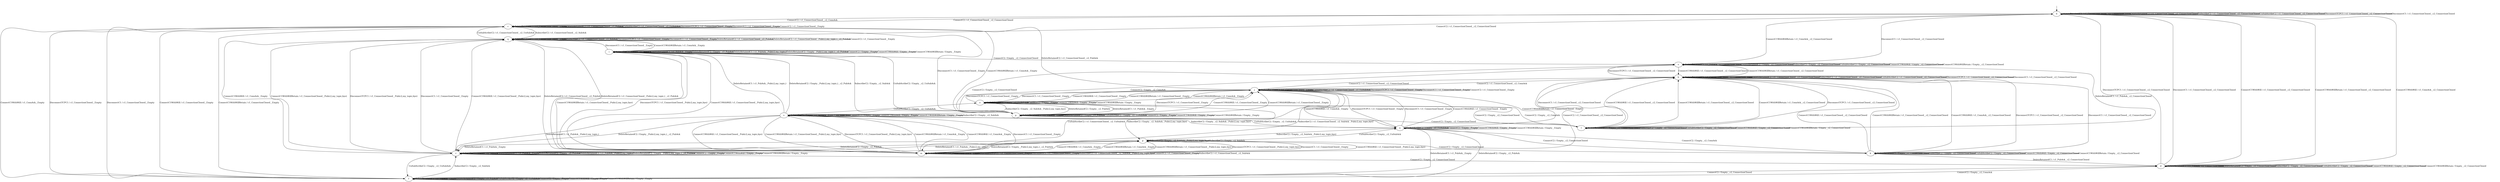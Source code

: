 digraph "" {
	node [label="\N"];
	__start0	[feature=True,
		label="",
		shape=none];
	b	[feature=True];
	__start0 -> b	[key=0];
	b -> b	[key=0,
		feature="ActiveMQ|emqtt|hbmqtt|mosquitto|VerneMQ",
		label="DeleteRetainedC1 / c1_ConnectionClosed__c2_ConnectionClosed"];
	b -> b	[key=1,
		feature="ActiveMQ|emqtt|hbmqtt|mosquitto|VerneMQ",
		label="DeleteRetainedC2 / c1_ConnectionClosed__c2_ConnectionClosed"];
	b -> b	[key=2,
		feature="ActiveMQ|emqtt|hbmqtt|mosquitto|VerneMQ",
		label="SubscribeC2 / c1_ConnectionClosed__c2_ConnectionClosed"];
	b -> b	[key=3,
		feature="ActiveMQ|emqtt|hbmqtt|mosquitto|VerneMQ",
		label="UnSubScribeC2 / c1_ConnectionClosed__c2_ConnectionClosed"];
	b -> b	[key=4,
		feature="ActiveMQ|emqtt|hbmqtt|mosquitto|VerneMQ",
		label="DisconnectTCPC1 / c1_ConnectionClosed__c2_ConnectionClosed"];
	b -> b	[key=5,
		feature="ActiveMQ|emqtt|hbmqtt|mosquitto|VerneMQ",
		label="DisconnectC1 / c1_ConnectionClosed__c2_ConnectionClosed"];
	c	[feature="ActiveMQ|emqtt|hbmqtt|mosquitto|VerneMQ"];
	b -> c	[key=0,
		feature="ActiveMQ|emqtt|hbmqtt|mosquitto|VerneMQ",
		label="ConnectC2 / c1_ConnectionClosed__c2_ConnAck"];
	d	[feature="ActiveMQ|emqtt|hbmqtt|mosquitto|VerneMQ"];
	b -> d	[key=0,
		feature="ActiveMQ|emqtt|hbmqtt|mosquitto|VerneMQ",
		label="ConnectC1WithWill / c1_ConnAck__c2_ConnectionClosed"];
	e	[feature="ActiveMQ|emqtt|hbmqtt|mosquitto|VerneMQ"];
	b -> e	[key=0,
		feature="ActiveMQ|emqtt|hbmqtt|mosquitto|VerneMQ",
		label="ConnectC1WithWillRetain / c1_ConnAck__c2_ConnectionClosed"];
	c -> b	[key=0,
		feature="ActiveMQ|emqtt|mosquitto|VerneMQ",
		label="ConnectC2 / c1_ConnectionClosed__c2_ConnectionClosed"];
	c -> c	[key=0,
		feature="ActiveMQ|emqtt|hbmqtt|mosquitto|VerneMQ",
		label="DeleteRetainedC1 / c1_ConnectionClosed__Empty"];
	c -> c	[key=1,
		feature="ActiveMQ|emqtt|hbmqtt|mosquitto|VerneMQ",
		label="DeleteRetainedC2 / c1_ConnectionClosed__c2_PubAck"];
	c -> c	[key=2,
		feature="ActiveMQ|emqtt|hbmqtt|mosquitto|VerneMQ",
		label="UnSubScribeC2 / c1_ConnectionClosed__c2_UnSubAck"];
	c -> c	[key=3,
		feature="ActiveMQ|emqtt|hbmqtt|mosquitto|VerneMQ",
		label="DisconnectTCPC1 / c1_ConnectionClosed__Empty"];
	c -> c	[key=4,
		feature="ActiveMQ|emqtt|hbmqtt|mosquitto|VerneMQ",
		label="DisconnectC1 / c1_ConnectionClosed__Empty"];
	c -> c	[key=5,
		feature=hbmqtt,
		label="ConnectC2 / c1_ConnectionClosed__Empty"];
	f	[feature="ActiveMQ|emqtt|hbmqtt|mosquitto|VerneMQ"];
	c -> f	[key=0,
		feature="ActiveMQ|emqtt|hbmqtt|mosquitto|VerneMQ",
		label="ConnectC1WithWill / c1_ConnAck__Empty"];
	g	[feature="ActiveMQ|emqtt|hbmqtt|mosquitto|VerneMQ"];
	c -> g	[key=0,
		feature="ActiveMQ|emqtt|hbmqtt|mosquitto|VerneMQ",
		label="ConnectC1WithWillRetain / c1_ConnAck__Empty"];
	q	[feature="ActiveMQ|emqtt|hbmqtt|mosquitto|VerneMQ"];
	c -> q	[key=0,
		feature="ActiveMQ|emqtt|hbmqtt|mosquitto|VerneMQ",
		label="SubscribeC2 / c1_ConnectionClosed__c2_SubAck"];
	d -> b	[key=0,
		feature="ActiveMQ|emqtt|hbmqtt|mosquitto|VerneMQ",
		label="DisconnectTCPC1 / c1_ConnectionClosed__c2_ConnectionClosed"];
	d -> b	[key=1,
		feature="ActiveMQ|emqtt|hbmqtt|mosquitto|VerneMQ",
		label="DisconnectC1 / c1_ConnectionClosed__c2_ConnectionClosed"];
	d -> b	[key=2,
		feature="ActiveMQ|emqtt|mosquitto|VerneMQ",
		label="ConnectC1WithWill / c1_ConnectionClosed__c2_ConnectionClosed"];
	d -> b	[key=3,
		feature="ActiveMQ|emqtt|mosquitto|VerneMQ",
		label="ConnectC1WithWillRetain / c1_ConnectionClosed__c2_ConnectionClosed"];
	d -> d	[key=0,
		feature="ActiveMQ|emqtt|hbmqtt|mosquitto|VerneMQ",
		label="DeleteRetainedC1 / c1_PubAck__c2_ConnectionClosed"];
	d -> d	[key=1,
		feature="ActiveMQ|emqtt|hbmqtt|mosquitto|VerneMQ",
		label="DeleteRetainedC2 / Empty__c2_ConnectionClosed"];
	d -> d	[key=2,
		feature="ActiveMQ|emqtt|hbmqtt|mosquitto|VerneMQ",
		label="SubscribeC2 / Empty__c2_ConnectionClosed"];
	d -> d	[key=3,
		feature="ActiveMQ|emqtt|hbmqtt|mosquitto|VerneMQ",
		label="UnSubScribeC2 / Empty__c2_ConnectionClosed"];
	d -> d	[key=4,
		feature=hbmqtt,
		label="ConnectC1WithWill / Empty__c2_ConnectionClosed"];
	d -> d	[key=5,
		feature=hbmqtt,
		label="ConnectC1WithWillRetain / Empty__c2_ConnectionClosed"];
	d -> f	[key=0,
		feature="ActiveMQ|emqtt|hbmqtt|mosquitto|VerneMQ",
		label="ConnectC2 / Empty__c2_ConnAck"];
	e -> b	[key=0,
		feature="ActiveMQ|emqtt|hbmqtt|mosquitto|VerneMQ",
		label="DisconnectC1 / c1_ConnectionClosed__c2_ConnectionClosed"];
	e -> e	[key=0,
		feature="ActiveMQ|emqtt|hbmqtt|mosquitto|VerneMQ",
		label="DeleteRetainedC1 / c1_PubAck__c2_ConnectionClosed"];
	e -> e	[key=1,
		feature="ActiveMQ|emqtt|hbmqtt|mosquitto|VerneMQ",
		label="DeleteRetainedC2 / Empty__c2_ConnectionClosed"];
	e -> e	[key=2,
		feature="ActiveMQ|emqtt|hbmqtt|mosquitto|VerneMQ",
		label="SubscribeC2 / Empty__c2_ConnectionClosed"];
	e -> e	[key=3,
		feature="ActiveMQ|emqtt|hbmqtt|mosquitto|VerneMQ",
		label="UnSubScribeC2 / Empty__c2_ConnectionClosed"];
	e -> e	[key=4,
		feature=hbmqtt,
		label="ConnectC1WithWill / Empty__c2_ConnectionClosed"];
	e -> e	[key=5,
		feature=hbmqtt,
		label="ConnectC1WithWillRetain / Empty__c2_ConnectionClosed"];
	e -> g	[key=0,
		feature="ActiveMQ|emqtt|hbmqtt|mosquitto|VerneMQ",
		label="ConnectC2 / Empty__c2_ConnAck"];
	h	[feature="ActiveMQ|emqtt|hbmqtt|mosquitto|VerneMQ"];
	e -> h	[key=0,
		feature="ActiveMQ|emqtt|hbmqtt|mosquitto|VerneMQ",
		label="DisconnectTCPC1 / c1_ConnectionClosed__c2_ConnectionClosed"];
	e -> h	[key=1,
		feature="ActiveMQ|emqtt|mosquitto|VerneMQ",
		label="ConnectC1WithWill / c1_ConnectionClosed__c2_ConnectionClosed"];
	e -> h	[key=2,
		feature="ActiveMQ|emqtt|mosquitto|VerneMQ",
		label="ConnectC1WithWillRetain / c1_ConnectionClosed__c2_ConnectionClosed"];
	f -> c	[key=0,
		feature="ActiveMQ|emqtt|hbmqtt|mosquitto|VerneMQ",
		label="DisconnectTCPC1 / c1_ConnectionClosed__Empty"];
	f -> c	[key=1,
		feature="ActiveMQ|emqtt|hbmqtt|mosquitto|VerneMQ",
		label="DisconnectC1 / c1_ConnectionClosed__Empty"];
	f -> c	[key=2,
		feature="ActiveMQ|emqtt|mosquitto|VerneMQ",
		label="ConnectC1WithWill / c1_ConnectionClosed__Empty"];
	f -> c	[key=3,
		feature="ActiveMQ|emqtt|mosquitto|VerneMQ",
		label="ConnectC1WithWillRetain / c1_ConnectionClosed__Empty"];
	f -> d	[key=0,
		feature="ActiveMQ|emqtt|mosquitto|VerneMQ",
		label="ConnectC2 / Empty__c2_ConnectionClosed"];
	f -> f	[key=0,
		feature="ActiveMQ|emqtt|hbmqtt|mosquitto|VerneMQ",
		label="DeleteRetainedC1 / c1_PubAck__Empty"];
	f -> f	[key=1,
		feature="ActiveMQ|emqtt|hbmqtt|mosquitto|VerneMQ",
		label="DeleteRetainedC2 / Empty__c2_PubAck"];
	f -> f	[key=2,
		feature="ActiveMQ|emqtt|hbmqtt|mosquitto|VerneMQ",
		label="UnSubScribeC2 / Empty__c2_UnSubAck"];
	f -> f	[key=3,
		feature=hbmqtt,
		label="ConnectC2 / Empty__Empty"];
	f -> f	[key=4,
		feature=hbmqtt,
		label="ConnectC1WithWill / Empty__Empty"];
	f -> f	[key=5,
		feature=hbmqtt,
		label="ConnectC1WithWillRetain / Empty__Empty"];
	r	[feature="ActiveMQ|emqtt|hbmqtt|mosquitto|VerneMQ"];
	f -> r	[key=0,
		feature="ActiveMQ|emqtt|hbmqtt|mosquitto|VerneMQ",
		label="SubscribeC2 / Empty__c2_SubAck"];
	g -> c	[key=0,
		feature="ActiveMQ|emqtt|hbmqtt|mosquitto|VerneMQ",
		label="DisconnectC1 / c1_ConnectionClosed__Empty"];
	g -> e	[key=0,
		feature="ActiveMQ|emqtt|mosquitto|VerneMQ",
		label="ConnectC2 / Empty__c2_ConnectionClosed"];
	g -> g	[key=0,
		feature="ActiveMQ|emqtt|hbmqtt|mosquitto|VerneMQ",
		label="DeleteRetainedC1 / c1_PubAck__Empty"];
	g -> g	[key=1,
		feature="ActiveMQ|emqtt|hbmqtt|mosquitto|VerneMQ",
		label="DeleteRetainedC2 / Empty__c2_PubAck"];
	g -> g	[key=2,
		feature="ActiveMQ|emqtt|hbmqtt|mosquitto|VerneMQ",
		label="UnSubScribeC2 / Empty__c2_UnSubAck"];
	g -> g	[key=3,
		feature=hbmqtt,
		label="ConnectC2 / Empty__Empty"];
	g -> g	[key=4,
		feature=hbmqtt,
		label="ConnectC1WithWill / Empty__Empty"];
	g -> g	[key=5,
		feature=hbmqtt,
		label="ConnectC1WithWillRetain / Empty__Empty"];
	i	[feature="ActiveMQ|emqtt|hbmqtt|mosquitto|VerneMQ"];
	g -> i	[key=0,
		feature="ActiveMQ|emqtt|hbmqtt|mosquitto|VerneMQ",
		label="SubscribeC2 / Empty__c2_SubAck"];
	j	[feature="ActiveMQ|emqtt|hbmqtt|mosquitto|VerneMQ"];
	g -> j	[key=0,
		feature="ActiveMQ|emqtt|hbmqtt|mosquitto|VerneMQ",
		label="DisconnectTCPC1 / c1_ConnectionClosed__Empty"];
	g -> j	[key=1,
		feature="ActiveMQ|emqtt|mosquitto|VerneMQ",
		label="ConnectC1WithWill / c1_ConnectionClosed__Empty"];
	g -> j	[key=2,
		feature="ActiveMQ|emqtt|mosquitto|VerneMQ",
		label="ConnectC1WithWillRetain / c1_ConnectionClosed__Empty"];
	h -> h	[key=0,
		feature="ActiveMQ|emqtt|hbmqtt|mosquitto|VerneMQ",
		label="DeleteRetainedC1 / c1_ConnectionClosed__c2_ConnectionClosed"];
	h -> h	[key=1,
		feature="ActiveMQ|emqtt|hbmqtt|mosquitto|VerneMQ",
		label="DeleteRetainedC2 / c1_ConnectionClosed__c2_ConnectionClosed"];
	h -> h	[key=2,
		feature="ActiveMQ|emqtt|hbmqtt|mosquitto|VerneMQ",
		label="SubscribeC2 / c1_ConnectionClosed__c2_ConnectionClosed"];
	h -> h	[key=3,
		feature="ActiveMQ|emqtt|hbmqtt|mosquitto|VerneMQ",
		label="UnSubScribeC2 / c1_ConnectionClosed__c2_ConnectionClosed"];
	h -> h	[key=4,
		feature="ActiveMQ|emqtt|hbmqtt|mosquitto|VerneMQ",
		label="DisconnectTCPC1 / c1_ConnectionClosed__c2_ConnectionClosed"];
	h -> h	[key=5,
		feature="ActiveMQ|emqtt|hbmqtt|mosquitto|VerneMQ",
		label="DisconnectC1 / c1_ConnectionClosed__c2_ConnectionClosed"];
	h -> j	[key=0,
		feature="ActiveMQ|emqtt|hbmqtt|mosquitto|VerneMQ",
		label="ConnectC2 / c1_ConnectionClosed__c2_ConnAck"];
	k	[feature="ActiveMQ|emqtt|hbmqtt|mosquitto|VerneMQ"];
	h -> k	[key=0,
		feature="ActiveMQ|emqtt|hbmqtt|mosquitto|VerneMQ",
		label="ConnectC1WithWill / c1_ConnAck__c2_ConnectionClosed"];
	l	[feature="ActiveMQ|emqtt|hbmqtt|mosquitto|VerneMQ"];
	h -> l	[key=0,
		feature="ActiveMQ|emqtt|hbmqtt|mosquitto|VerneMQ",
		label="ConnectC1WithWillRetain / c1_ConnAck__c2_ConnectionClosed"];
	i -> e	[key=0,
		feature="ActiveMQ|emqtt|mosquitto|VerneMQ",
		label="ConnectC2 / Empty__c2_ConnectionClosed"];
	i -> g	[key=0,
		feature="ActiveMQ|emqtt|hbmqtt|mosquitto|VerneMQ",
		label="UnSubScribeC2 / Empty__c2_UnSubAck"];
	i -> i	[key=0,
		feature="ActiveMQ|emqtt|hbmqtt|mosquitto|VerneMQ",
		label="SubscribeC2 / Empty__c2_SubAck"];
	i -> i	[key=1,
		feature=VerneMQ,
		label="DeleteRetainedC1 / c1_PubAck__Empty"];
	i -> i	[key=2,
		feature=VerneMQ,
		label="DeleteRetainedC2 / Empty__c2_PubAck"];
	i -> i	[key=3,
		feature="ActiveMQ|emqtt|hbmqtt|mosquitto",
		label="DeleteRetainedC1 / c1_PubAck__Pub(c2,my_topic,)"];
	i -> i	[key=4,
		feature="ActiveMQ|emqtt|hbmqtt|mosquitto",
		label="DeleteRetainedC2 / Empty__Pub(c2,my_topic,)__c2_PubAck"];
	i -> i	[key=5,
		feature=hbmqtt,
		label="ConnectC2 / Empty__Empty"];
	i -> i	[key=6,
		feature=hbmqtt,
		label="ConnectC1WithWill / Empty__Empty"];
	i -> i	[key=7,
		feature=hbmqtt,
		label="ConnectC1WithWillRetain / Empty__Empty"];
	m	[feature="ActiveMQ|emqtt|hbmqtt|mosquitto|VerneMQ"];
	i -> m	[key=0,
		feature="ActiveMQ|emqtt|hbmqtt|mosquitto|VerneMQ",
		label="DisconnectTCPC1 / c1_ConnectionClosed__Pub(c2,my_topic,bye)"];
	i -> m	[key=1,
		feature="ActiveMQ|emqtt|mosquitto|VerneMQ",
		label="ConnectC1WithWill / c1_ConnectionClosed__Pub(c2,my_topic,bye)"];
	i -> m	[key=2,
		feature="ActiveMQ|emqtt|mosquitto|VerneMQ",
		label="ConnectC1WithWillRetain / c1_ConnectionClosed__Pub(c2,my_topic,bye)"];
	i -> q	[key=0,
		feature="ActiveMQ|emqtt|hbmqtt|mosquitto|VerneMQ",
		label="DisconnectC1 / c1_ConnectionClosed__Empty"];
	j -> c	[key=0,
		feature="ActiveMQ|emqtt|hbmqtt|mosquitto|VerneMQ",
		label="DeleteRetainedC2 / c1_ConnectionClosed__c2_PubAck"];
	j -> h	[key=0,
		feature="ActiveMQ|emqtt|mosquitto|VerneMQ",
		label="ConnectC2 / c1_ConnectionClosed__c2_ConnectionClosed"];
	j -> j	[key=0,
		feature="ActiveMQ|emqtt|hbmqtt|mosquitto|VerneMQ",
		label="DeleteRetainedC1 / c1_ConnectionClosed__Empty"];
	j -> j	[key=1,
		feature="ActiveMQ|emqtt|hbmqtt|mosquitto|VerneMQ",
		label="UnSubScribeC2 / c1_ConnectionClosed__c2_UnSubAck"];
	j -> j	[key=2,
		feature="ActiveMQ|emqtt|hbmqtt|mosquitto|VerneMQ",
		label="DisconnectTCPC1 / c1_ConnectionClosed__Empty"];
	j -> j	[key=3,
		feature="ActiveMQ|emqtt|hbmqtt|mosquitto|VerneMQ",
		label="DisconnectC1 / c1_ConnectionClosed__Empty"];
	j -> j	[key=4,
		feature=hbmqtt,
		label="ConnectC2 / c1_ConnectionClosed__Empty"];
	j -> m	[key=0,
		feature="ActiveMQ|emqtt|hbmqtt|mosquitto|VerneMQ",
		label="SubscribeC2 / c1_ConnectionClosed__c2_SubAck__Pub(c2,my_topic,bye)"];
	n	[feature="ActiveMQ|emqtt|hbmqtt|mosquitto|VerneMQ"];
	j -> n	[key=0,
		feature="ActiveMQ|emqtt|hbmqtt|mosquitto|VerneMQ",
		label="ConnectC1WithWill / c1_ConnAck__Empty"];
	o	[feature="ActiveMQ|emqtt|hbmqtt|mosquitto|VerneMQ"];
	j -> o	[key=0,
		feature="ActiveMQ|emqtt|hbmqtt|mosquitto|VerneMQ",
		label="ConnectC1WithWillRetain / c1_ConnAck__Empty"];
	k -> d	[key=0,
		feature="ActiveMQ|emqtt|hbmqtt|mosquitto|VerneMQ",
		label="DeleteRetainedC1 / c1_PubAck__c2_ConnectionClosed"];
	k -> h	[key=0,
		feature="ActiveMQ|emqtt|hbmqtt|mosquitto|VerneMQ",
		label="DisconnectTCPC1 / c1_ConnectionClosed__c2_ConnectionClosed"];
	k -> h	[key=1,
		feature="ActiveMQ|emqtt|hbmqtt|mosquitto|VerneMQ",
		label="DisconnectC1 / c1_ConnectionClosed__c2_ConnectionClosed"];
	k -> h	[key=2,
		feature="ActiveMQ|emqtt|mosquitto|VerneMQ",
		label="ConnectC1WithWill / c1_ConnectionClosed__c2_ConnectionClosed"];
	k -> h	[key=3,
		feature="ActiveMQ|emqtt|mosquitto|VerneMQ",
		label="ConnectC1WithWillRetain / c1_ConnectionClosed__c2_ConnectionClosed"];
	k -> k	[key=0,
		feature="ActiveMQ|emqtt|hbmqtt|mosquitto|VerneMQ",
		label="DeleteRetainedC2 / Empty__c2_ConnectionClosed"];
	k -> k	[key=1,
		feature="ActiveMQ|emqtt|hbmqtt|mosquitto|VerneMQ",
		label="SubscribeC2 / Empty__c2_ConnectionClosed"];
	k -> k	[key=2,
		feature="ActiveMQ|emqtt|hbmqtt|mosquitto|VerneMQ",
		label="UnSubScribeC2 / Empty__c2_ConnectionClosed"];
	k -> k	[key=3,
		feature=hbmqtt,
		label="ConnectC1WithWill / Empty__c2_ConnectionClosed"];
	k -> k	[key=4,
		feature=hbmqtt,
		label="ConnectC1WithWillRetain / Empty__c2_ConnectionClosed"];
	k -> n	[key=0,
		feature="ActiveMQ|emqtt|hbmqtt|mosquitto|VerneMQ",
		label="ConnectC2 / Empty__c2_ConnAck"];
	l -> e	[key=0,
		feature="ActiveMQ|emqtt|hbmqtt|mosquitto|VerneMQ",
		label="DeleteRetainedC1 / c1_PubAck__c2_ConnectionClosed"];
	l -> h	[key=0,
		feature="ActiveMQ|emqtt|hbmqtt|mosquitto|VerneMQ",
		label="DisconnectTCPC1 / c1_ConnectionClosed__c2_ConnectionClosed"];
	l -> h	[key=1,
		feature="ActiveMQ|emqtt|hbmqtt|mosquitto|VerneMQ",
		label="DisconnectC1 / c1_ConnectionClosed__c2_ConnectionClosed"];
	l -> h	[key=2,
		feature="ActiveMQ|emqtt|mosquitto|VerneMQ",
		label="ConnectC1WithWill / c1_ConnectionClosed__c2_ConnectionClosed"];
	l -> h	[key=3,
		feature="ActiveMQ|emqtt|mosquitto|VerneMQ",
		label="ConnectC1WithWillRetain / c1_ConnectionClosed__c2_ConnectionClosed"];
	l -> l	[key=0,
		feature="ActiveMQ|emqtt|hbmqtt|mosquitto|VerneMQ",
		label="DeleteRetainedC2 / Empty__c2_ConnectionClosed"];
	l -> l	[key=1,
		feature="ActiveMQ|emqtt|hbmqtt|mosquitto|VerneMQ",
		label="SubscribeC2 / Empty__c2_ConnectionClosed"];
	l -> l	[key=2,
		feature="ActiveMQ|emqtt|hbmqtt|mosquitto|VerneMQ",
		label="UnSubScribeC2 / Empty__c2_ConnectionClosed"];
	l -> l	[key=3,
		feature=hbmqtt,
		label="ConnectC1WithWill / Empty__c2_ConnectionClosed"];
	l -> l	[key=4,
		feature=hbmqtt,
		label="ConnectC1WithWillRetain / Empty__c2_ConnectionClosed"];
	l -> o	[key=0,
		feature="ActiveMQ|emqtt|hbmqtt|mosquitto|VerneMQ",
		label="ConnectC2 / Empty__c2_ConnAck"];
	m -> h	[key=0,
		feature="ActiveMQ|emqtt|mosquitto|VerneMQ",
		label="ConnectC2 / c1_ConnectionClosed__c2_ConnectionClosed"];
	m -> j	[key=0,
		feature="ActiveMQ|emqtt|hbmqtt|mosquitto|VerneMQ",
		label="UnSubScribeC2 / c1_ConnectionClosed__c2_UnSubAck"];
	m -> m	[key=0,
		feature="ActiveMQ|emqtt|hbmqtt|mosquitto|VerneMQ",
		label="DeleteRetainedC1 / c1_ConnectionClosed__Empty"];
	m -> m	[key=1,
		feature="ActiveMQ|emqtt|hbmqtt|mosquitto|VerneMQ",
		label="DisconnectTCPC1 / c1_ConnectionClosed__Empty"];
	m -> m	[key=2,
		feature="ActiveMQ|emqtt|hbmqtt|mosquitto|VerneMQ",
		label="DisconnectC1 / c1_ConnectionClosed__Empty"];
	m -> m	[key=3,
		feature="hbmqtt|mosquitto|VerneMQ",
		label="SubscribeC2 / c1_ConnectionClosed__c2_SubAck__Pub(c2,my_topic,bye)"];
	m -> m	[key=4,
		feature=hbmqtt,
		label="ConnectC2 / c1_ConnectionClosed__Empty"];
	m -> m	[key=5,
		feature="ActiveMQ|emqtt",
		label="SubscribeC2 / c1_ConnectionClosed__c2_SubAck"];
	p	[feature="ActiveMQ|emqtt|mosquitto|VerneMQ"];
	m -> p	[key=0,
		feature="ActiveMQ|emqtt|mosquitto|VerneMQ",
		label="ConnectC1WithWill / c1_ConnAck__Empty"];
	m -> p	[key=1,
		feature=VerneMQ,
		label="ConnectC1WithWillRetain / c1_ConnAck__Empty"];
	m -> q	[key=0,
		feature=VerneMQ,
		label="DeleteRetainedC2 / c1_ConnectionClosed__c2_PubAck"];
	m -> q	[key=1,
		feature="ActiveMQ|emqtt|hbmqtt|mosquitto",
		label="DeleteRetainedC2 / c1_ConnectionClosed__Pub(c2,my_topic,)__c2_PubAck"];
	s	[feature="ActiveMQ|emqtt|hbmqtt|mosquitto"];
	m -> s	[key=0,
		feature="ActiveMQ|emqtt|hbmqtt|mosquitto",
		label="ConnectC1WithWillRetain / c1_ConnAck__Empty"];
	m -> s	[key=1,
		feature=hbmqtt,
		label="ConnectC1WithWill / c1_ConnAck__Empty"];
	n -> f	[key=0,
		feature="ActiveMQ|emqtt|hbmqtt|mosquitto|VerneMQ",
		label="DeleteRetainedC1 / c1_PubAck__Empty"];
	n -> f	[key=1,
		feature="ActiveMQ|emqtt|hbmqtt|mosquitto|VerneMQ",
		label="DeleteRetainedC2 / Empty__c2_PubAck"];
	n -> j	[key=0,
		feature="ActiveMQ|emqtt|hbmqtt|mosquitto|VerneMQ",
		label="DisconnectTCPC1 / c1_ConnectionClosed__Empty"];
	n -> j	[key=1,
		feature="ActiveMQ|emqtt|hbmqtt|mosquitto|VerneMQ",
		label="DisconnectC1 / c1_ConnectionClosed__Empty"];
	n -> j	[key=2,
		feature="ActiveMQ|emqtt|mosquitto|VerneMQ",
		label="ConnectC1WithWill / c1_ConnectionClosed__Empty"];
	n -> j	[key=3,
		feature="ActiveMQ|emqtt|mosquitto|VerneMQ",
		label="ConnectC1WithWillRetain / c1_ConnectionClosed__Empty"];
	n -> k	[key=0,
		feature="ActiveMQ|emqtt|mosquitto|VerneMQ",
		label="ConnectC2 / Empty__c2_ConnectionClosed"];
	n -> n	[key=0,
		feature="ActiveMQ|emqtt|hbmqtt|mosquitto|VerneMQ",
		label="UnSubScribeC2 / Empty__c2_UnSubAck"];
	n -> n	[key=1,
		feature=hbmqtt,
		label="ConnectC2 / Empty__Empty"];
	n -> n	[key=2,
		feature=hbmqtt,
		label="ConnectC1WithWill / Empty__Empty"];
	n -> n	[key=3,
		feature=hbmqtt,
		label="ConnectC1WithWillRetain / Empty__Empty"];
	n -> p	[key=0,
		feature="ActiveMQ|emqtt|mosquitto|VerneMQ",
		label="SubscribeC2 / Empty__c2_SubAck__Pub(c2,my_topic,bye)"];
	n -> s	[key=0,
		feature=hbmqtt,
		label="SubscribeC2 / Empty__c2_SubAck__Pub(c2,my_topic,bye)"];
	o -> g	[key=0,
		feature="ActiveMQ|emqtt|hbmqtt|mosquitto|VerneMQ",
		label="DeleteRetainedC1 / c1_PubAck__Empty"];
	o -> g	[key=1,
		feature="ActiveMQ|emqtt|hbmqtt|mosquitto|VerneMQ",
		label="DeleteRetainedC2 / Empty__c2_PubAck"];
	o -> j	[key=0,
		feature="ActiveMQ|emqtt|hbmqtt|mosquitto|VerneMQ",
		label="DisconnectTCPC1 / c1_ConnectionClosed__Empty"];
	o -> j	[key=1,
		feature="ActiveMQ|emqtt|hbmqtt|mosquitto|VerneMQ",
		label="DisconnectC1 / c1_ConnectionClosed__Empty"];
	o -> j	[key=2,
		feature="ActiveMQ|emqtt|mosquitto|VerneMQ",
		label="ConnectC1WithWill / c1_ConnectionClosed__Empty"];
	o -> j	[key=3,
		feature="ActiveMQ|emqtt|mosquitto|VerneMQ",
		label="ConnectC1WithWillRetain / c1_ConnectionClosed__Empty"];
	o -> l	[key=0,
		feature="ActiveMQ|emqtt|mosquitto|VerneMQ",
		label="ConnectC2 / Empty__c2_ConnectionClosed"];
	o -> o	[key=0,
		feature="ActiveMQ|emqtt|hbmqtt|mosquitto|VerneMQ",
		label="UnSubScribeC2 / Empty__c2_UnSubAck"];
	o -> o	[key=1,
		feature=hbmqtt,
		label="ConnectC2 / Empty__Empty"];
	o -> o	[key=2,
		feature=hbmqtt,
		label="ConnectC1WithWill / Empty__Empty"];
	o -> o	[key=3,
		feature=hbmqtt,
		label="ConnectC1WithWillRetain / Empty__Empty"];
	o -> p	[key=0,
		feature=VerneMQ,
		label="SubscribeC2 / Empty__c2_SubAck__Pub(c2,my_topic,bye)"];
	o -> s	[key=0,
		feature="ActiveMQ|emqtt|hbmqtt|mosquitto",
		label="SubscribeC2 / Empty__c2_SubAck__Pub(c2,my_topic,bye)"];
	p -> k	[key=0,
		feature="ActiveMQ|emqtt|mosquitto|VerneMQ",
		label="ConnectC2 / Empty__c2_ConnectionClosed"];
	p -> m	[key=0,
		feature="ActiveMQ|emqtt|mosquitto|VerneMQ",
		label="ConnectC1WithWill / c1_ConnectionClosed__Pub(c2,my_topic,bye)"];
	p -> m	[key=1,
		feature="ActiveMQ|emqtt|mosquitto|VerneMQ",
		label="ConnectC1WithWillRetain / c1_ConnectionClosed__Pub(c2,my_topic,bye)"];
	p -> m	[key=2,
		feature="ActiveMQ|emqtt|mosquitto|VerneMQ",
		label="DisconnectTCPC1 / c1_ConnectionClosed__Pub(c2,my_topic,bye)"];
	p -> m	[key=3,
		feature="ActiveMQ|emqtt|mosquitto|VerneMQ",
		label="DisconnectC1 / c1_ConnectionClosed__Empty"];
	p -> n	[key=0,
		feature="ActiveMQ|emqtt|mosquitto|VerneMQ",
		label="UnSubScribeC2 / Empty__c2_UnSubAck"];
	p -> p	[key=0,
		feature="mosquitto|VerneMQ",
		label="SubscribeC2 / Empty__c2_SubAck__Pub(c2,my_topic,bye)"];
	p -> p	[key=1,
		feature="ActiveMQ|emqtt",
		label="SubscribeC2 / Empty__c2_SubAck"];
	p -> r	[key=0,
		feature=VerneMQ,
		label="DeleteRetainedC1 / c1_PubAck__Empty"];
	p -> r	[key=1,
		feature=VerneMQ,
		label="DeleteRetainedC2 / Empty__c2_PubAck"];
	p -> r	[key=2,
		feature="ActiveMQ|emqtt|mosquitto",
		label="DeleteRetainedC1 / c1_PubAck__Pub(c2,my_topic,)"];
	p -> r	[key=3,
		feature="ActiveMQ|emqtt|mosquitto",
		label="DeleteRetainedC2 / Empty__Pub(c2,my_topic,)__c2_PubAck"];
	q -> b	[key=0,
		feature="ActiveMQ|emqtt|mosquitto|VerneMQ",
		label="ConnectC2 / c1_ConnectionClosed__c2_ConnectionClosed"];
	q -> c	[key=0,
		feature="ActiveMQ|emqtt|hbmqtt|mosquitto|VerneMQ",
		label="UnSubScribeC2 / c1_ConnectionClosed__c2_UnSubAck"];
	q -> i	[key=0,
		feature="ActiveMQ|emqtt|hbmqtt|mosquitto|VerneMQ",
		label="ConnectC1WithWillRetain / c1_ConnAck__Empty"];
	q -> q	[key=0,
		feature="ActiveMQ|emqtt|hbmqtt|mosquitto|VerneMQ",
		label="DeleteRetainedC1 / c1_ConnectionClosed__Empty"];
	q -> q	[key=1,
		feature="ActiveMQ|emqtt|hbmqtt|mosquitto|VerneMQ",
		label="SubscribeC2 / c1_ConnectionClosed__c2_SubAck"];
	q -> q	[key=2,
		feature="ActiveMQ|emqtt|hbmqtt|mosquitto|VerneMQ",
		label="DisconnectTCPC1 / c1_ConnectionClosed__Empty"];
	q -> q	[key=3,
		feature="ActiveMQ|emqtt|hbmqtt|mosquitto|VerneMQ",
		label="DisconnectC1 / c1_ConnectionClosed__Empty"];
	q -> q	[key=4,
		feature=VerneMQ,
		label="DeleteRetainedC2 / c1_ConnectionClosed__c2_PubAck"];
	q -> q	[key=5,
		feature="ActiveMQ|emqtt|hbmqtt|mosquitto",
		label="DeleteRetainedC2 / c1_ConnectionClosed__Pub(c2,my_topic,)__c2_PubAck"];
	q -> q	[key=6,
		feature=hbmqtt,
		label="ConnectC2 / c1_ConnectionClosed__Empty"];
	q -> r	[key=0,
		feature="ActiveMQ|emqtt|hbmqtt|mosquitto|VerneMQ",
		label="ConnectC1WithWill / c1_ConnAck__Empty"];
	r -> d	[key=0,
		feature="ActiveMQ|emqtt|mosquitto|VerneMQ",
		label="ConnectC2 / Empty__c2_ConnectionClosed"];
	r -> f	[key=0,
		feature="ActiveMQ|emqtt|hbmqtt|mosquitto|VerneMQ",
		label="UnSubScribeC2 / Empty__c2_UnSubAck"];
	r -> q	[key=0,
		feature="ActiveMQ|emqtt|hbmqtt|mosquitto|VerneMQ",
		label="DisconnectTCPC1 / c1_ConnectionClosed__Pub(c2,my_topic,bye)"];
	r -> q	[key=1,
		feature="ActiveMQ|emqtt|hbmqtt|mosquitto|VerneMQ",
		label="DisconnectC1 / c1_ConnectionClosed__Empty"];
	r -> q	[key=2,
		feature="ActiveMQ|emqtt|mosquitto|VerneMQ",
		label="ConnectC1WithWill / c1_ConnectionClosed__Pub(c2,my_topic,bye)"];
	r -> q	[key=3,
		feature="ActiveMQ|emqtt|mosquitto|VerneMQ",
		label="ConnectC1WithWillRetain / c1_ConnectionClosed__Pub(c2,my_topic,bye)"];
	r -> r	[key=0,
		feature="ActiveMQ|emqtt|hbmqtt|mosquitto|VerneMQ",
		label="SubscribeC2 / Empty__c2_SubAck"];
	r -> r	[key=1,
		feature=VerneMQ,
		label="DeleteRetainedC1 / c1_PubAck__Empty"];
	r -> r	[key=2,
		feature=VerneMQ,
		label="DeleteRetainedC2 / Empty__c2_PubAck"];
	r -> r	[key=3,
		feature="ActiveMQ|emqtt|hbmqtt|mosquitto",
		label="DeleteRetainedC1 / c1_PubAck__Pub(c2,my_topic,)"];
	r -> r	[key=4,
		feature="ActiveMQ|emqtt|hbmqtt|mosquitto",
		label="DeleteRetainedC2 / Empty__Pub(c2,my_topic,)__c2_PubAck"];
	r -> r	[key=5,
		feature=hbmqtt,
		label="ConnectC2 / Empty__Empty"];
	r -> r	[key=6,
		feature=hbmqtt,
		label="ConnectC1WithWill / Empty__Empty"];
	r -> r	[key=7,
		feature=hbmqtt,
		label="ConnectC1WithWillRetain / Empty__Empty"];
	s -> i	[key=0,
		feature="ActiveMQ|emqtt|mosquitto",
		label="DeleteRetainedC1 / c1_PubAck__Pub(c2,my_topic,)"];
	s -> i	[key=1,
		feature="ActiveMQ|emqtt|mosquitto",
		label="DeleteRetainedC2 / Empty__Pub(c2,my_topic,)__c2_PubAck"];
	s -> l	[key=0,
		feature="ActiveMQ|emqtt|mosquitto",
		label="ConnectC2 / Empty__c2_ConnectionClosed"];
	s -> m	[key=0,
		feature="ActiveMQ|emqtt|hbmqtt|mosquitto",
		label="DisconnectTCPC1 / c1_ConnectionClosed__Pub(c2,my_topic,bye)"];
	s -> m	[key=1,
		feature="ActiveMQ|emqtt|hbmqtt|mosquitto",
		label="DisconnectC1 / c1_ConnectionClosed__Empty"];
	s -> m	[key=2,
		feature="ActiveMQ|emqtt|mosquitto",
		label="ConnectC1WithWill / c1_ConnectionClosed__Pub(c2,my_topic,bye)"];
	s -> m	[key=3,
		feature="ActiveMQ|emqtt|mosquitto",
		label="ConnectC1WithWillRetain / c1_ConnectionClosed__Pub(c2,my_topic,bye)"];
	s -> n	[key=0,
		feature=hbmqtt,
		label="UnSubScribeC2 / Empty__c2_UnSubAck"];
	s -> o	[key=0,
		feature="ActiveMQ|emqtt|mosquitto",
		label="UnSubScribeC2 / Empty__c2_UnSubAck"];
	s -> r	[key=0,
		feature=hbmqtt,
		label="DeleteRetainedC1 / c1_PubAck__Pub(c2,my_topic,)"];
	s -> r	[key=1,
		feature=hbmqtt,
		label="DeleteRetainedC2 / Empty__Pub(c2,my_topic,)__c2_PubAck"];
	s -> s	[key=0,
		feature="hbmqtt|mosquitto",
		label="SubscribeC2 / Empty__c2_SubAck__Pub(c2,my_topic,bye)"];
	s -> s	[key=1,
		feature=hbmqtt,
		label="ConnectC2 / Empty__Empty"];
	s -> s	[key=2,
		feature=hbmqtt,
		label="ConnectC1WithWill / Empty__Empty"];
	s -> s	[key=3,
		feature=hbmqtt,
		label="ConnectC1WithWillRetain / Empty__Empty"];
	s -> s	[key=4,
		feature="ActiveMQ|emqtt",
		label="SubscribeC2 / Empty__c2_SubAck"];
}
